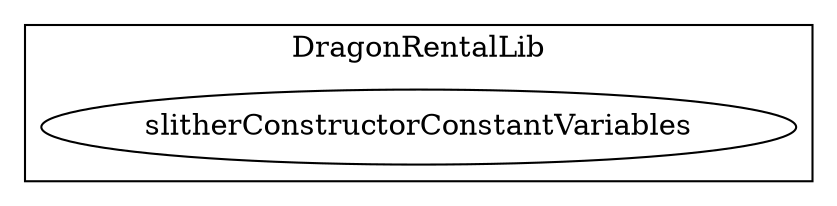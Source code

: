 strict digraph {
subgraph cluster_913_DragonRentalLib {
label = "DragonRentalLib"
"913_slitherConstructorConstantVariables" [label="slitherConstructorConstantVariables"]
}subgraph cluster_solidity {
label = "[Solidity]"
}
}
